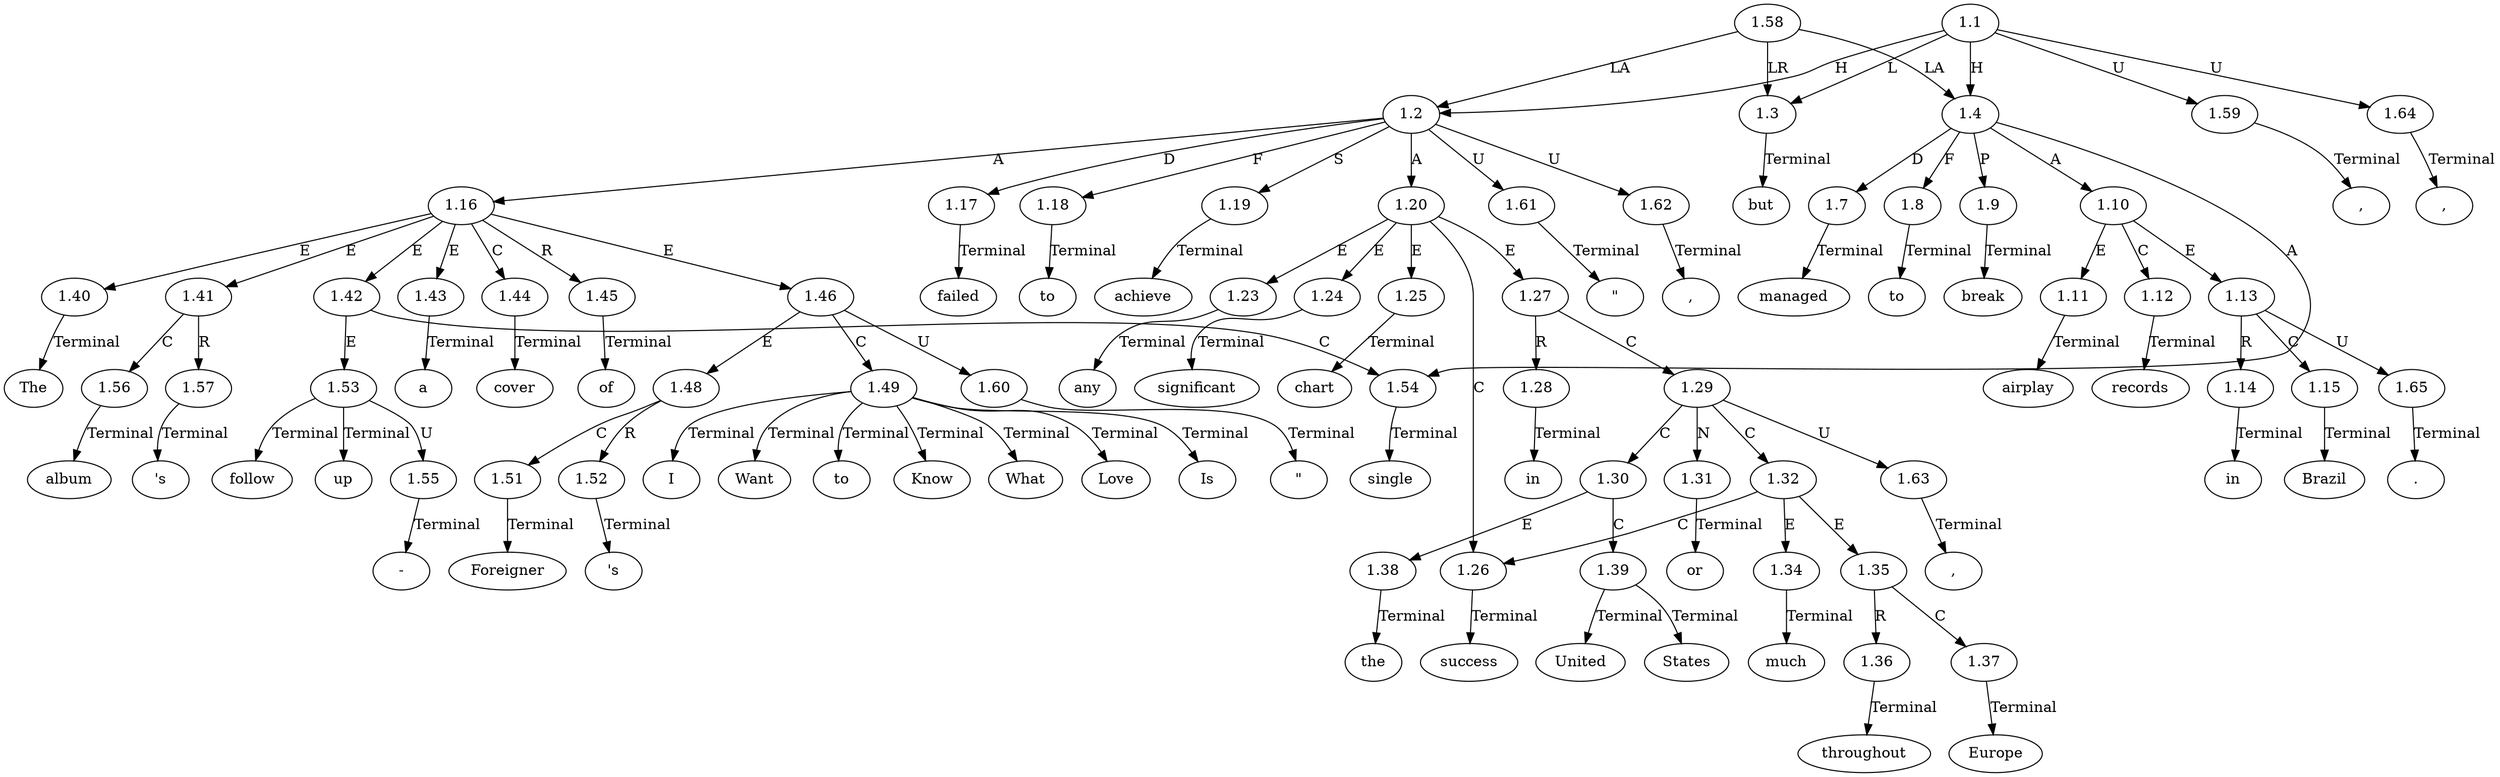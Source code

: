 // Graph
digraph {
	0.1 [label=The ordering=out]
	0.10 [label=cover ordering=out]
	0.11 [label=of ordering=out]
	0.12 [label=Foreigner ordering=out]
	0.13 [label="'s" ordering=out]
	0.14 [label="\"" ordering=out]
	0.15 [label=I ordering=out]
	0.16 [label=Want ordering=out]
	0.17 [label=to ordering=out]
	0.18 [label=Know ordering=out]
	0.19 [label=What ordering=out]
	0.2 [label=album ordering=out]
	0.20 [label=Love ordering=out]
	0.21 [label=Is ordering=out]
	0.22 [label="\"" ordering=out]
	0.23 [label="," ordering=out]
	0.24 [label=failed ordering=out]
	0.25 [label=to ordering=out]
	0.26 [label=achieve ordering=out]
	0.27 [label=any ordering=out]
	0.28 [label=significant ordering=out]
	0.29 [label=chart ordering=out]
	0.3 [label="'s" ordering=out]
	0.30 [label=success ordering=out]
	0.31 [label=in ordering=out]
	0.32 [label=the ordering=out]
	0.33 [label=United ordering=out]
	0.34 [label=States ordering=out]
	0.35 [label="," ordering=out]
	0.36 [label=or ordering=out]
	0.37 [label=much ordering=out]
	0.38 [label=throughout ordering=out]
	0.39 [label=Europe ordering=out]
	0.4 [label=follow ordering=out]
	0.40 [label="," ordering=out]
	0.41 [label=but ordering=out]
	0.42 [label=managed ordering=out]
	0.43 [label=to ordering=out]
	0.44 [label=break ordering=out]
	0.45 [label=airplay ordering=out]
	0.46 [label=records ordering=out]
	0.47 [label=in ordering=out]
	0.48 [label=Brazil ordering=out]
	0.49 [label="." ordering=out]
	0.5 [label="-" ordering=out]
	0.6 [label=up ordering=out]
	0.7 [label=single ordering=out]
	0.8 [label="," ordering=out]
	0.9 [label=a ordering=out]
	1.1 [label=1.1 ordering=out]
	1.2 [label=1.2 ordering=out]
	1.3 [label=1.3 ordering=out]
	1.4 [label=1.4 ordering=out]
	1.7 [label=1.7 ordering=out]
	1.8 [label=1.8 ordering=out]
	1.9 [label=1.9 ordering=out]
	1.10 [label=1.10 ordering=out]
	1.11 [label=1.11 ordering=out]
	1.12 [label=1.12 ordering=out]
	1.13 [label=1.13 ordering=out]
	1.14 [label=1.14 ordering=out]
	1.15 [label=1.15 ordering=out]
	1.16 [label=1.16 ordering=out]
	1.17 [label=1.17 ordering=out]
	1.18 [label=1.18 ordering=out]
	1.19 [label=1.19 ordering=out]
	1.20 [label=1.20 ordering=out]
	1.23 [label=1.23 ordering=out]
	1.24 [label=1.24 ordering=out]
	1.25 [label=1.25 ordering=out]
	1.26 [label=1.26 ordering=out]
	1.27 [label=1.27 ordering=out]
	1.28 [label=1.28 ordering=out]
	1.29 [label=1.29 ordering=out]
	1.30 [label=1.30 ordering=out]
	1.31 [label=1.31 ordering=out]
	1.32 [label=1.32 ordering=out]
	1.34 [label=1.34 ordering=out]
	1.35 [label=1.35 ordering=out]
	1.36 [label=1.36 ordering=out]
	1.37 [label=1.37 ordering=out]
	1.38 [label=1.38 ordering=out]
	1.39 [label=1.39 ordering=out]
	1.40 [label=1.40 ordering=out]
	1.41 [label=1.41 ordering=out]
	1.42 [label=1.42 ordering=out]
	1.43 [label=1.43 ordering=out]
	1.44 [label=1.44 ordering=out]
	1.45 [label=1.45 ordering=out]
	1.46 [label=1.46 ordering=out]
	1.48 [label=1.48 ordering=out]
	1.49 [label=1.49 ordering=out]
	1.51 [label=1.51 ordering=out]
	1.52 [label=1.52 ordering=out]
	1.53 [label=1.53 ordering=out]
	1.54 [label=1.54 ordering=out]
	1.55 [label=1.55 ordering=out]
	1.56 [label=1.56 ordering=out]
	1.57 [label=1.57 ordering=out]
	1.58 [label=1.58 ordering=out]
	1.59 [label=1.59 ordering=out]
	1.60 [label=1.60 ordering=out]
	1.61 [label=1.61 ordering=out]
	1.62 [label=1.62 ordering=out]
	1.63 [label=1.63 ordering=out]
	1.64 [label=1.64 ordering=out]
	1.65 [label=1.65 ordering=out]
	1.1 -> 1.2 [label=H ordering=out]
	1.1 -> 1.3 [label=L ordering=out]
	1.1 -> 1.4 [label=H ordering=out]
	1.1 -> 1.59 [label=U ordering=out]
	1.1 -> 1.64 [label=U ordering=out]
	1.2 -> 1.16 [label=A ordering=out]
	1.2 -> 1.17 [label=D ordering=out]
	1.2 -> 1.18 [label=F ordering=out]
	1.2 -> 1.19 [label=S ordering=out]
	1.2 -> 1.20 [label=A ordering=out]
	1.2 -> 1.61 [label=U ordering=out]
	1.2 -> 1.62 [label=U ordering=out]
	1.3 -> 0.41 [label=Terminal ordering=out]
	1.4 -> 1.7 [label=D ordering=out]
	1.4 -> 1.8 [label=F ordering=out]
	1.4 -> 1.9 [label=P ordering=out]
	1.4 -> 1.10 [label=A ordering=out]
	1.4 -> 1.54 [label=A ordering=out]
	1.7 -> 0.42 [label=Terminal ordering=out]
	1.8 -> 0.43 [label=Terminal ordering=out]
	1.9 -> 0.44 [label=Terminal ordering=out]
	1.10 -> 1.11 [label=E ordering=out]
	1.10 -> 1.12 [label=C ordering=out]
	1.10 -> 1.13 [label=E ordering=out]
	1.11 -> 0.45 [label=Terminal ordering=out]
	1.12 -> 0.46 [label=Terminal ordering=out]
	1.13 -> 1.14 [label=R ordering=out]
	1.13 -> 1.15 [label=C ordering=out]
	1.13 -> 1.65 [label=U ordering=out]
	1.14 -> 0.47 [label=Terminal ordering=out]
	1.15 -> 0.48 [label=Terminal ordering=out]
	1.16 -> 1.40 [label=E ordering=out]
	1.16 -> 1.41 [label=E ordering=out]
	1.16 -> 1.42 [label=E ordering=out]
	1.16 -> 1.43 [label=E ordering=out]
	1.16 -> 1.44 [label=C ordering=out]
	1.16 -> 1.45 [label=R ordering=out]
	1.16 -> 1.46 [label=E ordering=out]
	1.17 -> 0.24 [label=Terminal ordering=out]
	1.18 -> 0.25 [label=Terminal ordering=out]
	1.19 -> 0.26 [label=Terminal ordering=out]
	1.20 -> 1.23 [label=E ordering=out]
	1.20 -> 1.24 [label=E ordering=out]
	1.20 -> 1.25 [label=E ordering=out]
	1.20 -> 1.26 [label=C ordering=out]
	1.20 -> 1.27 [label=E ordering=out]
	1.23 -> 0.27 [label=Terminal ordering=out]
	1.24 -> 0.28 [label=Terminal ordering=out]
	1.25 -> 0.29 [label=Terminal ordering=out]
	1.26 -> 0.30 [label=Terminal ordering=out]
	1.27 -> 1.28 [label=R ordering=out]
	1.27 -> 1.29 [label=C ordering=out]
	1.28 -> 0.31 [label=Terminal ordering=out]
	1.29 -> 1.30 [label=C ordering=out]
	1.29 -> 1.31 [label=N ordering=out]
	1.29 -> 1.32 [label=C ordering=out]
	1.29 -> 1.63 [label=U ordering=out]
	1.30 -> 1.38 [label=E ordering=out]
	1.30 -> 1.39 [label=C ordering=out]
	1.31 -> 0.36 [label=Terminal ordering=out]
	1.32 -> 1.26 [label=C ordering=out]
	1.32 -> 1.34 [label=E ordering=out]
	1.32 -> 1.35 [label=E ordering=out]
	1.34 -> 0.37 [label=Terminal ordering=out]
	1.35 -> 1.36 [label=R ordering=out]
	1.35 -> 1.37 [label=C ordering=out]
	1.36 -> 0.38 [label=Terminal ordering=out]
	1.37 -> 0.39 [label=Terminal ordering=out]
	1.38 -> 0.32 [label=Terminal ordering=out]
	1.39 -> 0.33 [label=Terminal ordering=out]
	1.39 -> 0.34 [label=Terminal ordering=out]
	1.40 -> 0.1 [label=Terminal ordering=out]
	1.41 -> 1.56 [label=C ordering=out]
	1.41 -> 1.57 [label=R ordering=out]
	1.42 -> 1.53 [label=E ordering=out]
	1.42 -> 1.54 [label=C ordering=out]
	1.43 -> 0.9 [label=Terminal ordering=out]
	1.44 -> 0.10 [label=Terminal ordering=out]
	1.45 -> 0.11 [label=Terminal ordering=out]
	1.46 -> 1.48 [label=E ordering=out]
	1.46 -> 1.49 [label=C ordering=out]
	1.46 -> 1.60 [label=U ordering=out]
	1.48 -> 1.51 [label=C ordering=out]
	1.48 -> 1.52 [label=R ordering=out]
	1.49 -> 0.15 [label=Terminal ordering=out]
	1.49 -> 0.16 [label=Terminal ordering=out]
	1.49 -> 0.17 [label=Terminal ordering=out]
	1.49 -> 0.18 [label=Terminal ordering=out]
	1.49 -> 0.19 [label=Terminal ordering=out]
	1.49 -> 0.20 [label=Terminal ordering=out]
	1.49 -> 0.21 [label=Terminal ordering=out]
	1.51 -> 0.12 [label=Terminal ordering=out]
	1.52 -> 0.13 [label=Terminal ordering=out]
	1.53 -> 0.4 [label=Terminal ordering=out]
	1.53 -> 0.6 [label=Terminal ordering=out]
	1.53 -> 1.55 [label=U ordering=out]
	1.54 -> 0.7 [label=Terminal ordering=out]
	1.55 -> 0.5 [label=Terminal ordering=out]
	1.56 -> 0.2 [label=Terminal ordering=out]
	1.57 -> 0.3 [label=Terminal ordering=out]
	1.58 -> 1.2 [label=LA ordering=out]
	1.58 -> 1.3 [label=LR ordering=out]
	1.58 -> 1.4 [label=LA ordering=out]
	1.59 -> 0.8 [label=Terminal ordering=out]
	1.60 -> 0.14 [label=Terminal ordering=out]
	1.61 -> 0.22 [label=Terminal ordering=out]
	1.62 -> 0.23 [label=Terminal ordering=out]
	1.63 -> 0.35 [label=Terminal ordering=out]
	1.64 -> 0.40 [label=Terminal ordering=out]
	1.65 -> 0.49 [label=Terminal ordering=out]
}
